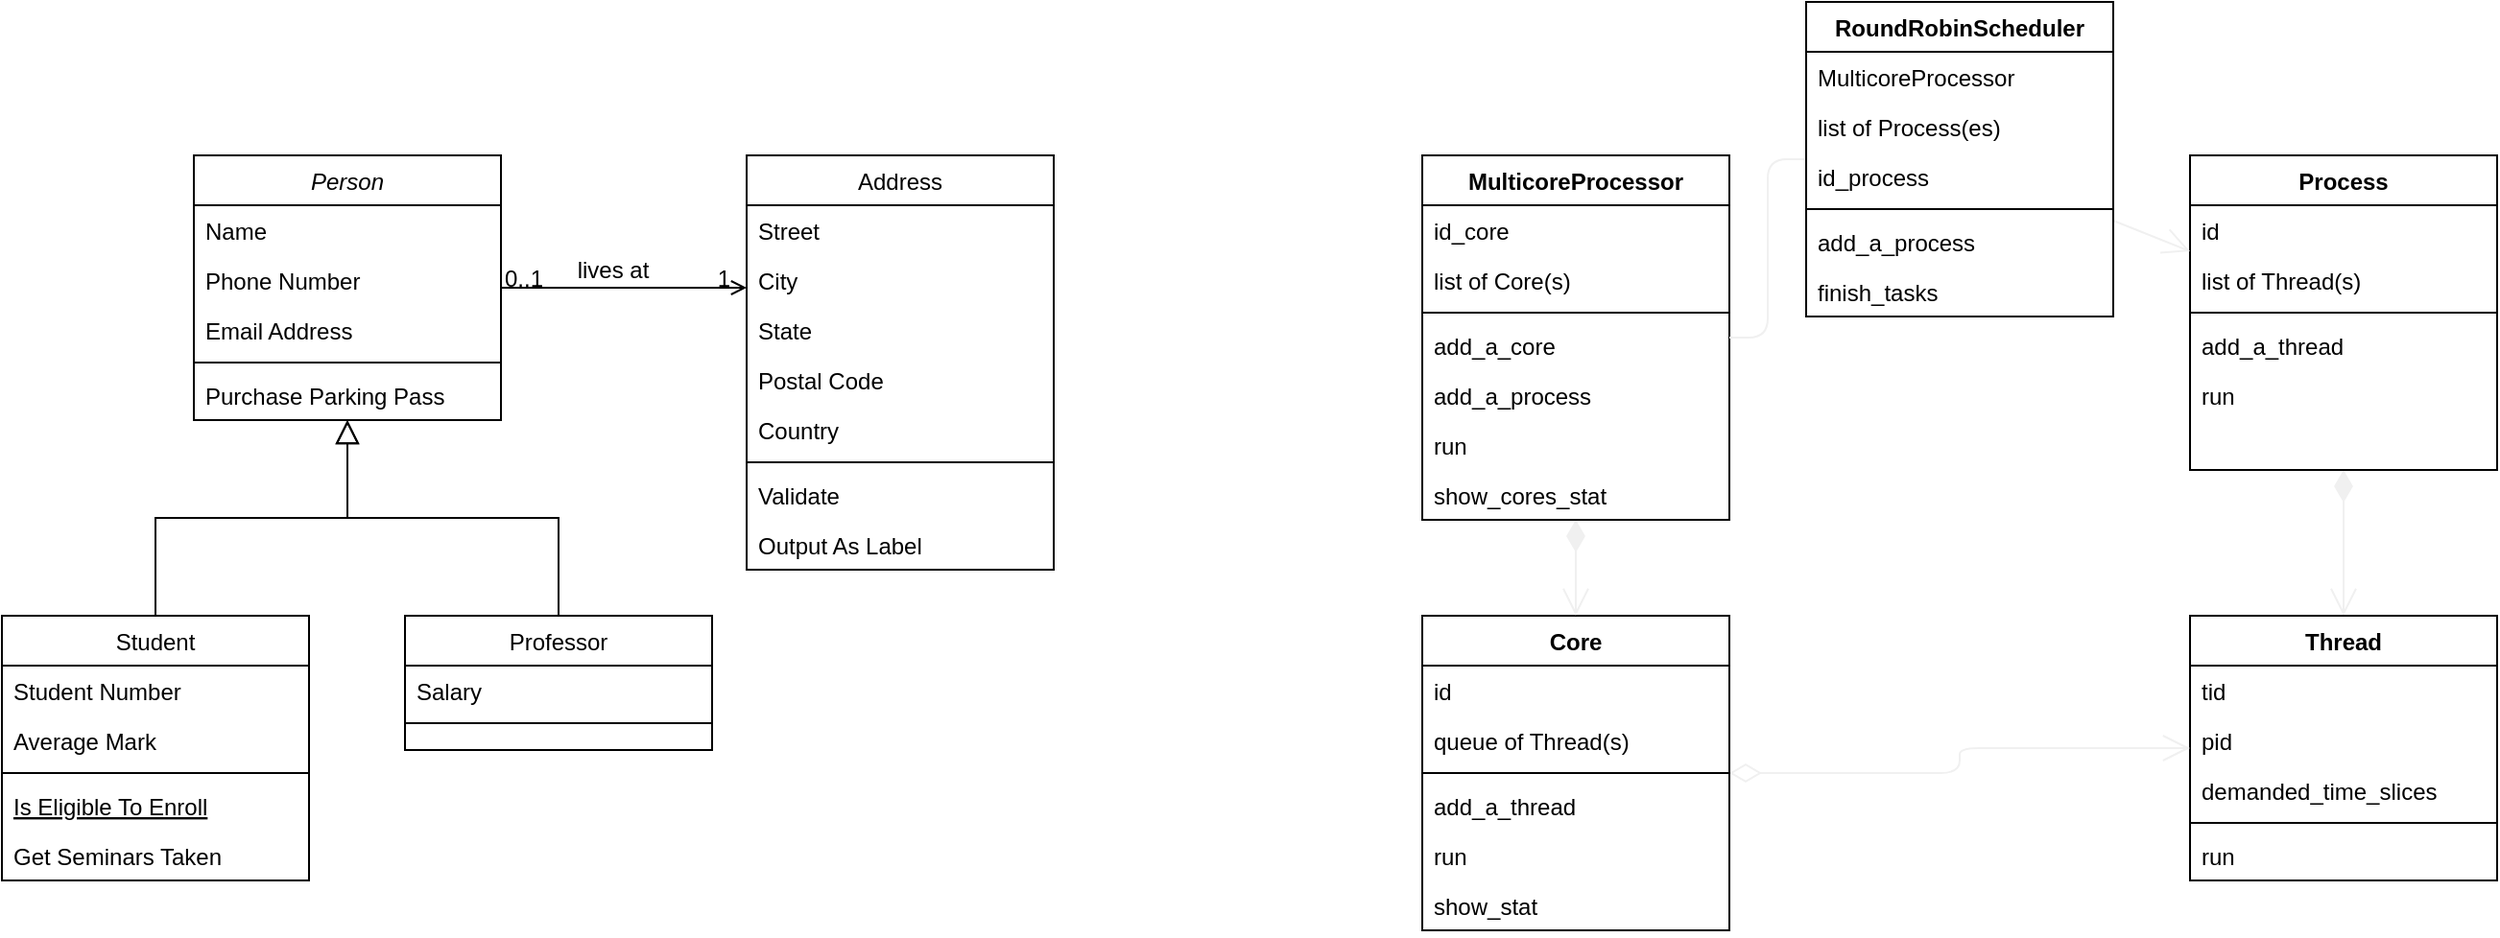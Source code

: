 <mxfile version="16.4.0" type="device"><diagram id="C5RBs43oDa-KdzZeNtuy" name="Class Diagram"><mxGraphModel dx="557" dy="302" grid="1" gridSize="10" guides="1" tooltips="1" connect="1" arrows="1" fold="1" page="1" pageScale="1.2" pageWidth="827" pageHeight="1169" math="0" shadow="0"><root><mxCell id="WIyWlLk6GJQsqaUBKTNV-0"/><mxCell id="WIyWlLk6GJQsqaUBKTNV-1" parent="WIyWlLk6GJQsqaUBKTNV-0"/><mxCell id="T34zqlcWVlOfpSZMJra8-36" style="endArrow=open;html=1;endSize=12;startArrow=diamondThin;startSize=14;startFill=1;edgeStyle=orthogonalEdgeStyle;align=center;verticalAlign=bottom;fontFamily=Helvetica;fontSize=11;fontColor=rgb(240, 240, 240);strokeColor=rgb(240, 240, 240);elbow=vertical;" parent="WIyWlLk6GJQsqaUBKTNV-1" source="l9SJQNnKqWajze9fkmym-5" target="l9SJQNnKqWajze9fkmym-9" edge="1"><mxGeometry relative="1" as="geometry"/></mxCell><mxCell id="l9SJQNnKqWajze9fkmym-5" value="Process" style="swimlane;fontStyle=1;align=center;verticalAlign=top;childLayout=stackLayout;horizontal=1;startSize=26;horizontalStack=0;resizeParent=1;resizeLast=0;collapsible=1;marginBottom=0;rounded=0;shadow=0;strokeWidth=1;" parent="WIyWlLk6GJQsqaUBKTNV-1" vertex="1"><mxGeometry x="1520" y="120" width="160" height="164" as="geometry"><mxRectangle x="220" y="120" width="160" height="26" as="alternateBounds"/></mxGeometry></mxCell><mxCell id="l9SJQNnKqWajze9fkmym-6" value="id" style="text;align=left;verticalAlign=top;spacingLeft=4;spacingRight=4;overflow=hidden;rotatable=0;points=[[0,0.5],[1,0.5]];portConstraint=eastwest;" parent="l9SJQNnKqWajze9fkmym-5" vertex="1"><mxGeometry y="26" width="160" height="26" as="geometry"/></mxCell><mxCell id="Y40WthDbLI8YEWRlgVv2-37" value="list of Thread(s)" style="text;align=left;verticalAlign=top;spacingLeft=4;spacingRight=4;overflow=hidden;rotatable=0;points=[[0,0.5],[1,0.5]];portConstraint=eastwest;" parent="l9SJQNnKqWajze9fkmym-5" vertex="1"><mxGeometry y="52" width="160" height="26" as="geometry"/></mxCell><mxCell id="l9SJQNnKqWajze9fkmym-7" value="" style="line;html=1;strokeWidth=1;align=left;verticalAlign=middle;spacingTop=-1;spacingLeft=3;spacingRight=3;rotatable=0;labelPosition=right;points=[];portConstraint=eastwest;" parent="l9SJQNnKqWajze9fkmym-5" vertex="1"><mxGeometry y="78" width="160" height="8" as="geometry"/></mxCell><mxCell id="AcQK_En6jiQIHSRpdATU-14" value="add_a_thread" style="text;align=left;verticalAlign=top;spacingLeft=4;spacingRight=4;overflow=hidden;rotatable=0;points=[[0,0.5],[1,0.5]];portConstraint=eastwest;" parent="l9SJQNnKqWajze9fkmym-5" vertex="1"><mxGeometry y="86" width="160" height="26" as="geometry"/></mxCell><mxCell id="l9SJQNnKqWajze9fkmym-8" value="run" style="text;align=left;verticalAlign=top;spacingLeft=4;spacingRight=4;overflow=hidden;rotatable=0;points=[[0,0.5],[1,0.5]];portConstraint=eastwest;" parent="l9SJQNnKqWajze9fkmym-5" vertex="1"><mxGeometry y="112" width="160" height="26" as="geometry"/></mxCell><mxCell id="l9SJQNnKqWajze9fkmym-9" value="Thread" style="swimlane;fontStyle=1;align=center;verticalAlign=top;childLayout=stackLayout;horizontal=1;startSize=26;horizontalStack=0;resizeParent=1;resizeLast=0;collapsible=1;marginBottom=0;rounded=0;shadow=0;strokeWidth=1;" parent="WIyWlLk6GJQsqaUBKTNV-1" vertex="1"><mxGeometry x="1520" y="360" width="160" height="138" as="geometry"><mxRectangle x="220" y="120" width="160" height="26" as="alternateBounds"/></mxGeometry></mxCell><mxCell id="AcQK_En6jiQIHSRpdATU-12" value="tid" style="text;align=left;verticalAlign=top;spacingLeft=4;spacingRight=4;overflow=hidden;rotatable=0;points=[[0,0.5],[1,0.5]];portConstraint=eastwest;" parent="l9SJQNnKqWajze9fkmym-9" vertex="1"><mxGeometry y="26" width="160" height="26" as="geometry"/></mxCell><mxCell id="Y40WthDbLI8YEWRlgVv2-36" value="pid" style="text;align=left;verticalAlign=top;spacingLeft=4;spacingRight=4;overflow=hidden;rotatable=0;points=[[0,0.5],[1,0.5]];portConstraint=eastwest;" parent="l9SJQNnKqWajze9fkmym-9" vertex="1"><mxGeometry y="52" width="160" height="26" as="geometry"/></mxCell><mxCell id="l9SJQNnKqWajze9fkmym-10" value="demanded_time_slices" style="text;align=left;verticalAlign=top;spacingLeft=4;spacingRight=4;overflow=hidden;rotatable=0;points=[[0,0.5],[1,0.5]];portConstraint=eastwest;" parent="l9SJQNnKqWajze9fkmym-9" vertex="1"><mxGeometry y="78" width="160" height="26" as="geometry"/></mxCell><mxCell id="l9SJQNnKqWajze9fkmym-11" value="" style="line;html=1;strokeWidth=1;align=left;verticalAlign=middle;spacingTop=-1;spacingLeft=3;spacingRight=3;rotatable=0;labelPosition=right;points=[];portConstraint=eastwest;" parent="l9SJQNnKqWajze9fkmym-9" vertex="1"><mxGeometry y="104" width="160" height="8" as="geometry"/></mxCell><mxCell id="l9SJQNnKqWajze9fkmym-12" value="run" style="text;align=left;verticalAlign=top;spacingLeft=4;spacingRight=4;overflow=hidden;rotatable=0;points=[[0,0.5],[1,0.5]];portConstraint=eastwest;" parent="l9SJQNnKqWajze9fkmym-9" vertex="1"><mxGeometry y="112" width="160" height="26" as="geometry"/></mxCell><mxCell id="jr-CToQL8kOSIlNX_VQg-2" style="endArrow=open;html=1;endSize=12;startArrow=diamondThin;startSize=14;startFill=0;edgeStyle=orthogonalEdgeStyle;align=center;verticalAlign=bottom;fontFamily=Helvetica;fontSize=11;fontColor=rgb(240, 240, 240);strokeColor=rgb(240, 240, 240);" edge="1" parent="WIyWlLk6GJQsqaUBKTNV-1" source="l9SJQNnKqWajze9fkmym-13" target="l9SJQNnKqWajze9fkmym-9"><mxGeometry relative="1" as="geometry"/></mxCell><mxCell id="l9SJQNnKqWajze9fkmym-13" value="Core" style="swimlane;fontStyle=1;align=center;verticalAlign=top;childLayout=stackLayout;horizontal=1;startSize=26;horizontalStack=0;resizeParent=1;resizeLast=0;collapsible=1;marginBottom=0;rounded=0;shadow=0;strokeWidth=1;" parent="WIyWlLk6GJQsqaUBKTNV-1" vertex="1"><mxGeometry x="1120" y="360" width="160" height="164" as="geometry"><mxRectangle x="220" y="120" width="160" height="26" as="alternateBounds"/></mxGeometry></mxCell><mxCell id="l9SJQNnKqWajze9fkmym-14" value="id" style="text;align=left;verticalAlign=top;spacingLeft=4;spacingRight=4;overflow=hidden;rotatable=0;points=[[0,0.5],[1,0.5]];portConstraint=eastwest;" parent="l9SJQNnKqWajze9fkmym-13" vertex="1"><mxGeometry y="26" width="160" height="26" as="geometry"/></mxCell><mxCell id="Y40WthDbLI8YEWRlgVv2-38" value="queue of Thread(s)" style="text;align=left;verticalAlign=top;spacingLeft=4;spacingRight=4;overflow=hidden;rotatable=0;points=[[0,0.5],[1,0.5]];portConstraint=eastwest;" parent="l9SJQNnKqWajze9fkmym-13" vertex="1"><mxGeometry y="52" width="160" height="26" as="geometry"/></mxCell><mxCell id="l9SJQNnKqWajze9fkmym-15" value="" style="line;html=1;strokeWidth=1;align=left;verticalAlign=middle;spacingTop=-1;spacingLeft=3;spacingRight=3;rotatable=0;labelPosition=right;points=[];portConstraint=eastwest;" parent="l9SJQNnKqWajze9fkmym-13" vertex="1"><mxGeometry y="78" width="160" height="8" as="geometry"/></mxCell><mxCell id="l9SJQNnKqWajze9fkmym-16" value="add_a_thread" style="text;align=left;verticalAlign=top;spacingLeft=4;spacingRight=4;overflow=hidden;rotatable=0;points=[[0,0.5],[1,0.5]];portConstraint=eastwest;" parent="l9SJQNnKqWajze9fkmym-13" vertex="1"><mxGeometry y="86" width="160" height="26" as="geometry"/></mxCell><mxCell id="Y40WthDbLI8YEWRlgVv2-42" value="run" style="text;align=left;verticalAlign=top;spacingLeft=4;spacingRight=4;overflow=hidden;rotatable=0;points=[[0,0.5],[1,0.5]];portConstraint=eastwest;" parent="l9SJQNnKqWajze9fkmym-13" vertex="1"><mxGeometry y="112" width="160" height="26" as="geometry"/></mxCell><mxCell id="AcQK_En6jiQIHSRpdATU-8" value="show_stat" style="text;align=left;verticalAlign=top;spacingLeft=4;spacingRight=4;overflow=hidden;rotatable=0;points=[[0,0.5],[1,0.5]];portConstraint=eastwest;" parent="l9SJQNnKqWajze9fkmym-13" vertex="1"><mxGeometry y="138" width="160" height="26" as="geometry"/></mxCell><mxCell id="T34zqlcWVlOfpSZMJra8-34" style="endArrow=open;html=1;endSize=12;startArrow=diamondThin;startSize=14;startFill=1;edgeStyle=orthogonalEdgeStyle;align=center;verticalAlign=bottom;fontFamily=Helvetica;fontSize=11;fontColor=rgb(240, 240, 240);strokeColor=rgb(240, 240, 240);elbow=vertical;" parent="WIyWlLk6GJQsqaUBKTNV-1" source="l9SJQNnKqWajze9fkmym-17" target="l9SJQNnKqWajze9fkmym-13" edge="1"><mxGeometry relative="1" as="geometry"/></mxCell><mxCell id="l9SJQNnKqWajze9fkmym-17" value="MulticoreProcessor" style="swimlane;fontStyle=1;align=center;verticalAlign=top;childLayout=stackLayout;horizontal=1;startSize=26;horizontalStack=0;resizeParent=1;resizeLast=0;collapsible=1;marginBottom=0;rounded=0;shadow=0;strokeWidth=1;" parent="WIyWlLk6GJQsqaUBKTNV-1" vertex="1"><mxGeometry x="1120" y="120" width="160" height="190" as="geometry"><mxRectangle x="220" y="120" width="160" height="26" as="alternateBounds"/></mxGeometry></mxCell><mxCell id="l9SJQNnKqWajze9fkmym-18" value="id_core" style="text;align=left;verticalAlign=top;spacingLeft=4;spacingRight=4;overflow=hidden;rotatable=0;points=[[0,0.5],[1,0.5]];portConstraint=eastwest;" parent="l9SJQNnKqWajze9fkmym-17" vertex="1"><mxGeometry y="26" width="160" height="26" as="geometry"/></mxCell><mxCell id="AcQK_En6jiQIHSRpdATU-1" value="list of Core(s)" style="text;align=left;verticalAlign=top;spacingLeft=4;spacingRight=4;overflow=hidden;rotatable=0;points=[[0,0.5],[1,0.5]];portConstraint=eastwest;" parent="l9SJQNnKqWajze9fkmym-17" vertex="1"><mxGeometry y="52" width="160" height="26" as="geometry"/></mxCell><mxCell id="l9SJQNnKqWajze9fkmym-19" value="" style="line;html=1;strokeWidth=1;align=left;verticalAlign=middle;spacingTop=-1;spacingLeft=3;spacingRight=3;rotatable=0;labelPosition=right;points=[];portConstraint=eastwest;" parent="l9SJQNnKqWajze9fkmym-17" vertex="1"><mxGeometry y="78" width="160" height="8" as="geometry"/></mxCell><mxCell id="AcQK_En6jiQIHSRpdATU-0" value="add_a_core" style="text;align=left;verticalAlign=top;spacingLeft=4;spacingRight=4;overflow=hidden;rotatable=0;points=[[0,0.5],[1,0.5]];portConstraint=eastwest;" parent="l9SJQNnKqWajze9fkmym-17" vertex="1"><mxGeometry y="86" width="160" height="26" as="geometry"/></mxCell><mxCell id="l9SJQNnKqWajze9fkmym-20" value="add_a_process" style="text;align=left;verticalAlign=top;spacingLeft=4;spacingRight=4;overflow=hidden;rotatable=0;points=[[0,0.5],[1,0.5]];portConstraint=eastwest;" parent="l9SJQNnKqWajze9fkmym-17" vertex="1"><mxGeometry y="112" width="160" height="26" as="geometry"/></mxCell><mxCell id="Y40WthDbLI8YEWRlgVv2-41" value="run" style="text;align=left;verticalAlign=top;spacingLeft=4;spacingRight=4;overflow=hidden;rotatable=0;points=[[0,0.5],[1,0.5]];portConstraint=eastwest;" parent="l9SJQNnKqWajze9fkmym-17" vertex="1"><mxGeometry y="138" width="160" height="26" as="geometry"/></mxCell><mxCell id="AcQK_En6jiQIHSRpdATU-10" value="show_cores_stat" style="text;align=left;verticalAlign=top;spacingLeft=4;spacingRight=4;overflow=hidden;rotatable=0;points=[[0,0.5],[1,0.5]];portConstraint=eastwest;" parent="l9SJQNnKqWajze9fkmym-17" vertex="1"><mxGeometry y="164" width="160" height="26" as="geometry"/></mxCell><mxCell id="Y40WthDbLI8YEWRlgVv2-0" value="Person" style="swimlane;fontStyle=2;align=center;verticalAlign=top;childLayout=stackLayout;horizontal=1;startSize=26;horizontalStack=0;resizeParent=1;resizeLast=0;collapsible=1;marginBottom=0;rounded=0;shadow=0;strokeWidth=1;" parent="WIyWlLk6GJQsqaUBKTNV-1" vertex="1"><mxGeometry x="480" y="120" width="160" height="138" as="geometry"><mxRectangle x="230" y="140" width="160" height="26" as="alternateBounds"/></mxGeometry></mxCell><mxCell id="Y40WthDbLI8YEWRlgVv2-1" value="Name" style="text;align=left;verticalAlign=top;spacingLeft=4;spacingRight=4;overflow=hidden;rotatable=0;points=[[0,0.5],[1,0.5]];portConstraint=eastwest;" parent="Y40WthDbLI8YEWRlgVv2-0" vertex="1"><mxGeometry y="26" width="160" height="26" as="geometry"/></mxCell><mxCell id="Y40WthDbLI8YEWRlgVv2-2" value="Phone Number" style="text;align=left;verticalAlign=top;spacingLeft=4;spacingRight=4;overflow=hidden;rotatable=0;points=[[0,0.5],[1,0.5]];portConstraint=eastwest;rounded=0;shadow=0;html=0;" parent="Y40WthDbLI8YEWRlgVv2-0" vertex="1"><mxGeometry y="52" width="160" height="26" as="geometry"/></mxCell><mxCell id="Y40WthDbLI8YEWRlgVv2-3" value="Email Address" style="text;align=left;verticalAlign=top;spacingLeft=4;spacingRight=4;overflow=hidden;rotatable=0;points=[[0,0.5],[1,0.5]];portConstraint=eastwest;rounded=0;shadow=0;html=0;" parent="Y40WthDbLI8YEWRlgVv2-0" vertex="1"><mxGeometry y="78" width="160" height="26" as="geometry"/></mxCell><mxCell id="Y40WthDbLI8YEWRlgVv2-4" value="" style="line;html=1;strokeWidth=1;align=left;verticalAlign=middle;spacingTop=-1;spacingLeft=3;spacingRight=3;rotatable=0;labelPosition=right;points=[];portConstraint=eastwest;" parent="Y40WthDbLI8YEWRlgVv2-0" vertex="1"><mxGeometry y="104" width="160" height="8" as="geometry"/></mxCell><mxCell id="Y40WthDbLI8YEWRlgVv2-5" value="Purchase Parking Pass" style="text;align=left;verticalAlign=top;spacingLeft=4;spacingRight=4;overflow=hidden;rotatable=0;points=[[0,0.5],[1,0.5]];portConstraint=eastwest;" parent="Y40WthDbLI8YEWRlgVv2-0" vertex="1"><mxGeometry y="112" width="160" height="26" as="geometry"/></mxCell><mxCell id="Y40WthDbLI8YEWRlgVv2-6" value="Student" style="swimlane;fontStyle=0;align=center;verticalAlign=top;childLayout=stackLayout;horizontal=1;startSize=26;horizontalStack=0;resizeParent=1;resizeLast=0;collapsible=1;marginBottom=0;rounded=0;shadow=0;strokeWidth=1;" parent="WIyWlLk6GJQsqaUBKTNV-1" vertex="1"><mxGeometry x="380" y="360" width="160" height="138" as="geometry"><mxRectangle x="130" y="380" width="160" height="26" as="alternateBounds"/></mxGeometry></mxCell><mxCell id="Y40WthDbLI8YEWRlgVv2-7" value="Student Number" style="text;align=left;verticalAlign=top;spacingLeft=4;spacingRight=4;overflow=hidden;rotatable=0;points=[[0,0.5],[1,0.5]];portConstraint=eastwest;" parent="Y40WthDbLI8YEWRlgVv2-6" vertex="1"><mxGeometry y="26" width="160" height="26" as="geometry"/></mxCell><mxCell id="Y40WthDbLI8YEWRlgVv2-8" value="Average Mark" style="text;align=left;verticalAlign=top;spacingLeft=4;spacingRight=4;overflow=hidden;rotatable=0;points=[[0,0.5],[1,0.5]];portConstraint=eastwest;rounded=0;shadow=0;html=0;" parent="Y40WthDbLI8YEWRlgVv2-6" vertex="1"><mxGeometry y="52" width="160" height="26" as="geometry"/></mxCell><mxCell id="Y40WthDbLI8YEWRlgVv2-9" value="" style="line;html=1;strokeWidth=1;align=left;verticalAlign=middle;spacingTop=-1;spacingLeft=3;spacingRight=3;rotatable=0;labelPosition=right;points=[];portConstraint=eastwest;" parent="Y40WthDbLI8YEWRlgVv2-6" vertex="1"><mxGeometry y="78" width="160" height="8" as="geometry"/></mxCell><mxCell id="Y40WthDbLI8YEWRlgVv2-10" value="Is Eligible To Enroll" style="text;align=left;verticalAlign=top;spacingLeft=4;spacingRight=4;overflow=hidden;rotatable=0;points=[[0,0.5],[1,0.5]];portConstraint=eastwest;fontStyle=4" parent="Y40WthDbLI8YEWRlgVv2-6" vertex="1"><mxGeometry y="86" width="160" height="26" as="geometry"/></mxCell><mxCell id="Y40WthDbLI8YEWRlgVv2-11" value="Get Seminars Taken" style="text;align=left;verticalAlign=top;spacingLeft=4;spacingRight=4;overflow=hidden;rotatable=0;points=[[0,0.5],[1,0.5]];portConstraint=eastwest;" parent="Y40WthDbLI8YEWRlgVv2-6" vertex="1"><mxGeometry y="112" width="160" height="26" as="geometry"/></mxCell><mxCell id="Y40WthDbLI8YEWRlgVv2-12" value="" style="endArrow=block;endSize=10;endFill=0;shadow=0;strokeWidth=1;rounded=0;edgeStyle=elbowEdgeStyle;elbow=vertical;" parent="WIyWlLk6GJQsqaUBKTNV-1" source="Y40WthDbLI8YEWRlgVv2-6" target="Y40WthDbLI8YEWRlgVv2-0" edge="1"><mxGeometry width="160" relative="1" as="geometry"><mxPoint x="460" y="203" as="sourcePoint"/><mxPoint x="460" y="203" as="targetPoint"/></mxGeometry></mxCell><mxCell id="Y40WthDbLI8YEWRlgVv2-13" value="Professor" style="swimlane;fontStyle=0;align=center;verticalAlign=top;childLayout=stackLayout;horizontal=1;startSize=26;horizontalStack=0;resizeParent=1;resizeLast=0;collapsible=1;marginBottom=0;rounded=0;shadow=0;strokeWidth=1;" parent="WIyWlLk6GJQsqaUBKTNV-1" vertex="1"><mxGeometry x="590" y="360" width="160" height="70" as="geometry"><mxRectangle x="340" y="380" width="170" height="26" as="alternateBounds"/></mxGeometry></mxCell><mxCell id="Y40WthDbLI8YEWRlgVv2-14" value="Salary" style="text;align=left;verticalAlign=top;spacingLeft=4;spacingRight=4;overflow=hidden;rotatable=0;points=[[0,0.5],[1,0.5]];portConstraint=eastwest;" parent="Y40WthDbLI8YEWRlgVv2-13" vertex="1"><mxGeometry y="26" width="160" height="26" as="geometry"/></mxCell><mxCell id="Y40WthDbLI8YEWRlgVv2-15" value="" style="line;html=1;strokeWidth=1;align=left;verticalAlign=middle;spacingTop=-1;spacingLeft=3;spacingRight=3;rotatable=0;labelPosition=right;points=[];portConstraint=eastwest;" parent="Y40WthDbLI8YEWRlgVv2-13" vertex="1"><mxGeometry y="52" width="160" height="8" as="geometry"/></mxCell><mxCell id="Y40WthDbLI8YEWRlgVv2-16" value="" style="endArrow=block;endSize=10;endFill=0;shadow=0;strokeWidth=1;rounded=0;edgeStyle=elbowEdgeStyle;elbow=vertical;" parent="WIyWlLk6GJQsqaUBKTNV-1" source="Y40WthDbLI8YEWRlgVv2-13" target="Y40WthDbLI8YEWRlgVv2-0" edge="1"><mxGeometry width="160" relative="1" as="geometry"><mxPoint x="470" y="373" as="sourcePoint"/><mxPoint x="570" y="271" as="targetPoint"/></mxGeometry></mxCell><mxCell id="Y40WthDbLI8YEWRlgVv2-17" value="Address" style="swimlane;fontStyle=0;align=center;verticalAlign=top;childLayout=stackLayout;horizontal=1;startSize=26;horizontalStack=0;resizeParent=1;resizeLast=0;collapsible=1;marginBottom=0;rounded=0;shadow=0;strokeWidth=1;" parent="WIyWlLk6GJQsqaUBKTNV-1" vertex="1"><mxGeometry x="768" y="120" width="160" height="216" as="geometry"><mxRectangle x="550" y="140" width="160" height="26" as="alternateBounds"/></mxGeometry></mxCell><mxCell id="Y40WthDbLI8YEWRlgVv2-18" value="Street" style="text;align=left;verticalAlign=top;spacingLeft=4;spacingRight=4;overflow=hidden;rotatable=0;points=[[0,0.5],[1,0.5]];portConstraint=eastwest;" parent="Y40WthDbLI8YEWRlgVv2-17" vertex="1"><mxGeometry y="26" width="160" height="26" as="geometry"/></mxCell><mxCell id="Y40WthDbLI8YEWRlgVv2-19" value="City" style="text;align=left;verticalAlign=top;spacingLeft=4;spacingRight=4;overflow=hidden;rotatable=0;points=[[0,0.5],[1,0.5]];portConstraint=eastwest;rounded=0;shadow=0;html=0;" parent="Y40WthDbLI8YEWRlgVv2-17" vertex="1"><mxGeometry y="52" width="160" height="26" as="geometry"/></mxCell><mxCell id="Y40WthDbLI8YEWRlgVv2-20" value="State" style="text;align=left;verticalAlign=top;spacingLeft=4;spacingRight=4;overflow=hidden;rotatable=0;points=[[0,0.5],[1,0.5]];portConstraint=eastwest;rounded=0;shadow=0;html=0;" parent="Y40WthDbLI8YEWRlgVv2-17" vertex="1"><mxGeometry y="78" width="160" height="26" as="geometry"/></mxCell><mxCell id="Y40WthDbLI8YEWRlgVv2-21" value="Postal Code" style="text;align=left;verticalAlign=top;spacingLeft=4;spacingRight=4;overflow=hidden;rotatable=0;points=[[0,0.5],[1,0.5]];portConstraint=eastwest;rounded=0;shadow=0;html=0;" parent="Y40WthDbLI8YEWRlgVv2-17" vertex="1"><mxGeometry y="104" width="160" height="26" as="geometry"/></mxCell><mxCell id="Y40WthDbLI8YEWRlgVv2-22" value="Country" style="text;align=left;verticalAlign=top;spacingLeft=4;spacingRight=4;overflow=hidden;rotatable=0;points=[[0,0.5],[1,0.5]];portConstraint=eastwest;rounded=0;shadow=0;html=0;" parent="Y40WthDbLI8YEWRlgVv2-17" vertex="1"><mxGeometry y="130" width="160" height="26" as="geometry"/></mxCell><mxCell id="Y40WthDbLI8YEWRlgVv2-23" value="" style="line;html=1;strokeWidth=1;align=left;verticalAlign=middle;spacingTop=-1;spacingLeft=3;spacingRight=3;rotatable=0;labelPosition=right;points=[];portConstraint=eastwest;" parent="Y40WthDbLI8YEWRlgVv2-17" vertex="1"><mxGeometry y="156" width="160" height="8" as="geometry"/></mxCell><mxCell id="Y40WthDbLI8YEWRlgVv2-24" value="Validate" style="text;align=left;verticalAlign=top;spacingLeft=4;spacingRight=4;overflow=hidden;rotatable=0;points=[[0,0.5],[1,0.5]];portConstraint=eastwest;" parent="Y40WthDbLI8YEWRlgVv2-17" vertex="1"><mxGeometry y="164" width="160" height="26" as="geometry"/></mxCell><mxCell id="Y40WthDbLI8YEWRlgVv2-25" value="Output As Label" style="text;align=left;verticalAlign=top;spacingLeft=4;spacingRight=4;overflow=hidden;rotatable=0;points=[[0,0.5],[1,0.5]];portConstraint=eastwest;" parent="Y40WthDbLI8YEWRlgVv2-17" vertex="1"><mxGeometry y="190" width="160" height="26" as="geometry"/></mxCell><mxCell id="Y40WthDbLI8YEWRlgVv2-26" value="" style="endArrow=open;shadow=0;strokeWidth=1;rounded=0;endFill=1;edgeStyle=elbowEdgeStyle;elbow=vertical;" parent="WIyWlLk6GJQsqaUBKTNV-1" source="Y40WthDbLI8YEWRlgVv2-0" target="Y40WthDbLI8YEWRlgVv2-17" edge="1"><mxGeometry x="0.5" y="41" relative="1" as="geometry"><mxPoint x="640" y="192" as="sourcePoint"/><mxPoint x="800" y="192" as="targetPoint"/><mxPoint x="-40" y="32" as="offset"/></mxGeometry></mxCell><mxCell id="Y40WthDbLI8YEWRlgVv2-27" value="0..1" style="resizable=0;align=left;verticalAlign=bottom;labelBackgroundColor=none;fontSize=12;" parent="Y40WthDbLI8YEWRlgVv2-26" connectable="0" vertex="1"><mxGeometry x="-1" relative="1" as="geometry"><mxPoint y="4" as="offset"/></mxGeometry></mxCell><mxCell id="Y40WthDbLI8YEWRlgVv2-28" value="1" style="resizable=0;align=right;verticalAlign=bottom;labelBackgroundColor=none;fontSize=12;" parent="Y40WthDbLI8YEWRlgVv2-26" connectable="0" vertex="1"><mxGeometry x="1" relative="1" as="geometry"><mxPoint x="-7" y="4" as="offset"/></mxGeometry></mxCell><mxCell id="Y40WthDbLI8YEWRlgVv2-29" value="lives at" style="text;html=1;resizable=0;points=[];;align=center;verticalAlign=middle;labelBackgroundColor=none;rounded=0;shadow=0;strokeWidth=1;fontSize=12;" parent="Y40WthDbLI8YEWRlgVv2-26" vertex="1" connectable="0"><mxGeometry x="0.5" y="49" relative="1" as="geometry"><mxPoint x="-38" y="40" as="offset"/></mxGeometry></mxCell><mxCell id="T34zqlcWVlOfpSZMJra8-44" style="endArrow=none;html=1;edgeStyle=orthogonalEdgeStyle;fontFamily=Helvetica;fontSize=11;fontColor=rgb(240, 240, 240);align=center;endFill=1;endSize=12;strokeColor=rgb(240, 240, 240);elbow=vertical;" parent="WIyWlLk6GJQsqaUBKTNV-1" source="Y40WthDbLI8YEWRlgVv2-31" target="l9SJQNnKqWajze9fkmym-17" edge="1"><mxGeometry relative="1" as="geometry"/></mxCell><mxCell id="T34zqlcWVlOfpSZMJra8-45" style="endArrow=open;endFill=1;endSize=12;html=1;fontFamily=Helvetica;fontSize=11;fontColor=rgb(240, 240, 240);align=center;strokeColor=rgb(240, 240, 240);elbow=vertical;" parent="WIyWlLk6GJQsqaUBKTNV-1" source="Y40WthDbLI8YEWRlgVv2-31" target="l9SJQNnKqWajze9fkmym-5" edge="1"><mxGeometry relative="1" as="geometry"/></mxCell><mxCell id="Y40WthDbLI8YEWRlgVv2-31" value="RoundRobinScheduler" style="swimlane;fontStyle=1;align=center;verticalAlign=top;childLayout=stackLayout;horizontal=1;startSize=26;horizontalStack=0;resizeParent=1;resizeLast=0;collapsible=1;marginBottom=0;rounded=0;shadow=0;strokeWidth=1;" parent="WIyWlLk6GJQsqaUBKTNV-1" vertex="1"><mxGeometry x="1320" y="40" width="160" height="164" as="geometry"><mxRectangle x="220" y="120" width="160" height="26" as="alternateBounds"/></mxGeometry></mxCell><mxCell id="Y40WthDbLI8YEWRlgVv2-35" value="MulticoreProcessor" style="text;align=left;verticalAlign=top;spacingLeft=4;spacingRight=4;overflow=hidden;rotatable=0;points=[[0,0.5],[1,0.5]];portConstraint=eastwest;" parent="Y40WthDbLI8YEWRlgVv2-31" vertex="1"><mxGeometry y="26" width="160" height="26" as="geometry"/></mxCell><mxCell id="Y40WthDbLI8YEWRlgVv2-32" value="list of Process(es)" style="text;align=left;verticalAlign=top;spacingLeft=4;spacingRight=4;overflow=hidden;rotatable=0;points=[[0,0.5],[1,0.5]];portConstraint=eastwest;" parent="Y40WthDbLI8YEWRlgVv2-31" vertex="1"><mxGeometry y="52" width="160" height="26" as="geometry"/></mxCell><mxCell id="AcQK_En6jiQIHSRpdATU-2" value="id_process" style="text;align=left;verticalAlign=top;spacingLeft=4;spacingRight=4;overflow=hidden;rotatable=0;points=[[0,0.5],[1,0.5]];portConstraint=eastwest;" parent="Y40WthDbLI8YEWRlgVv2-31" vertex="1"><mxGeometry y="78" width="160" height="26" as="geometry"/></mxCell><mxCell id="Y40WthDbLI8YEWRlgVv2-33" value="" style="line;html=1;strokeWidth=1;align=left;verticalAlign=middle;spacingTop=-1;spacingLeft=3;spacingRight=3;rotatable=0;labelPosition=right;points=[];portConstraint=eastwest;" parent="Y40WthDbLI8YEWRlgVv2-31" vertex="1"><mxGeometry y="104" width="160" height="8" as="geometry"/></mxCell><mxCell id="Y40WthDbLI8YEWRlgVv2-34" value="add_a_process" style="text;align=left;verticalAlign=top;spacingLeft=4;spacingRight=4;overflow=hidden;rotatable=0;points=[[0,0.5],[1,0.5]];portConstraint=eastwest;" parent="Y40WthDbLI8YEWRlgVv2-31" vertex="1"><mxGeometry y="112" width="160" height="26" as="geometry"/></mxCell><mxCell id="Y40WthDbLI8YEWRlgVv2-40" value="finish_tasks" style="text;align=left;verticalAlign=top;spacingLeft=4;spacingRight=4;overflow=hidden;rotatable=0;points=[[0,0.5],[1,0.5]];portConstraint=eastwest;" parent="Y40WthDbLI8YEWRlgVv2-31" vertex="1"><mxGeometry y="138" width="160" height="26" as="geometry"/></mxCell></root></mxGraphModel></diagram></mxfile>